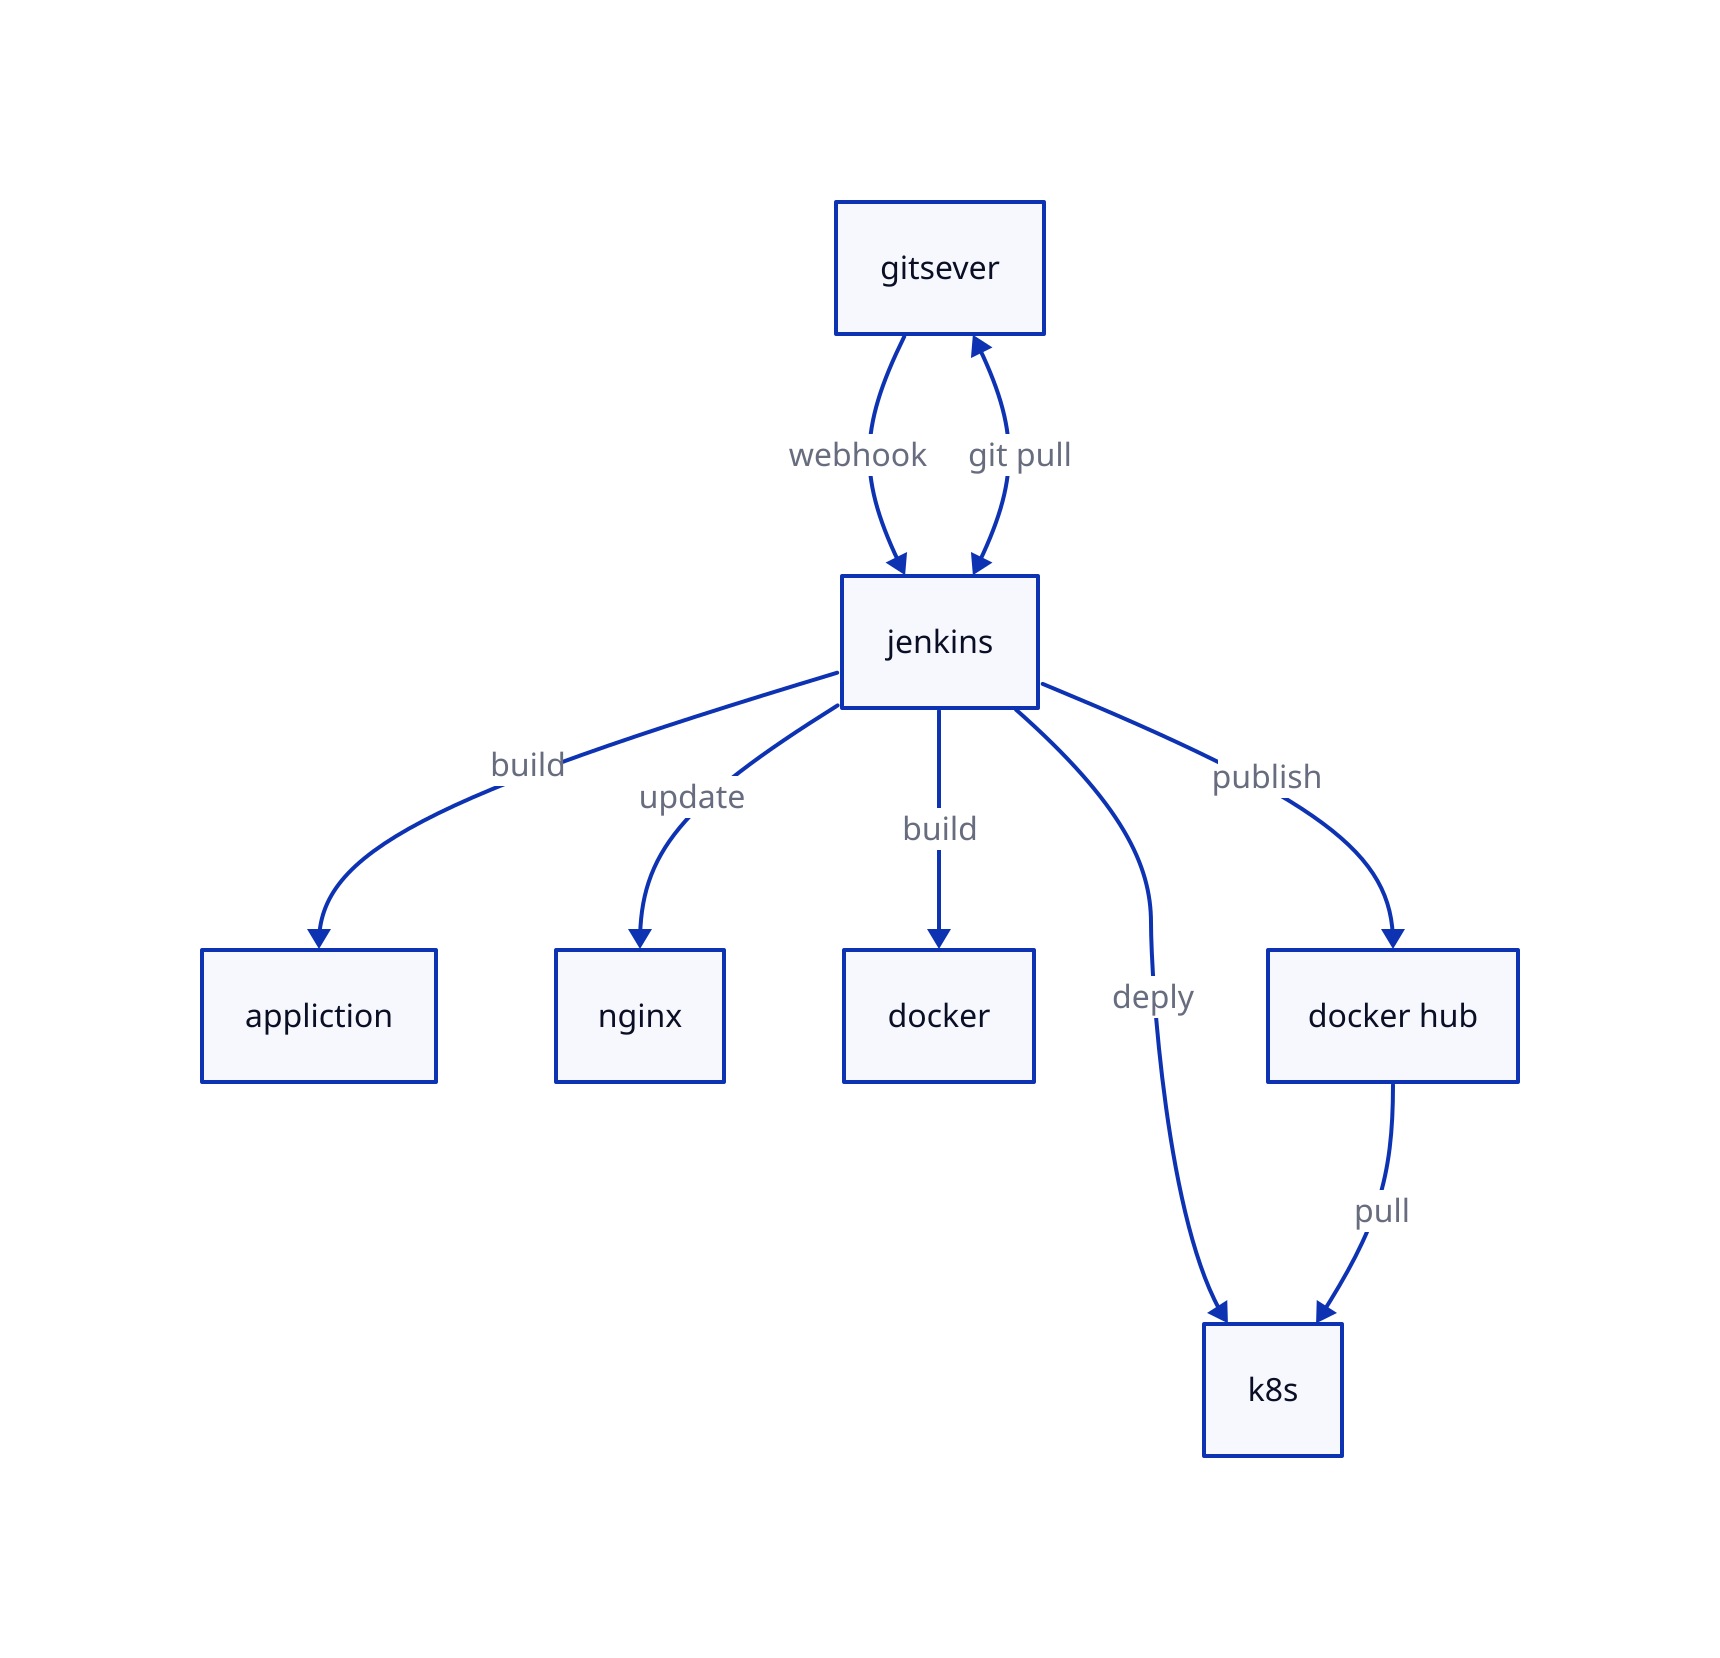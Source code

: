 gitsever->jenkins:"webhook"
jenkins<->gitsever:"git pull"
jenkins->"appliction" :"build"
jenkins->"nginx":"update"
jenkins->"docker":"build"
jenkins->"docker hub":"publish"
jenkins->k8s:"deply"
k8s<-"docker hub":"pull"
